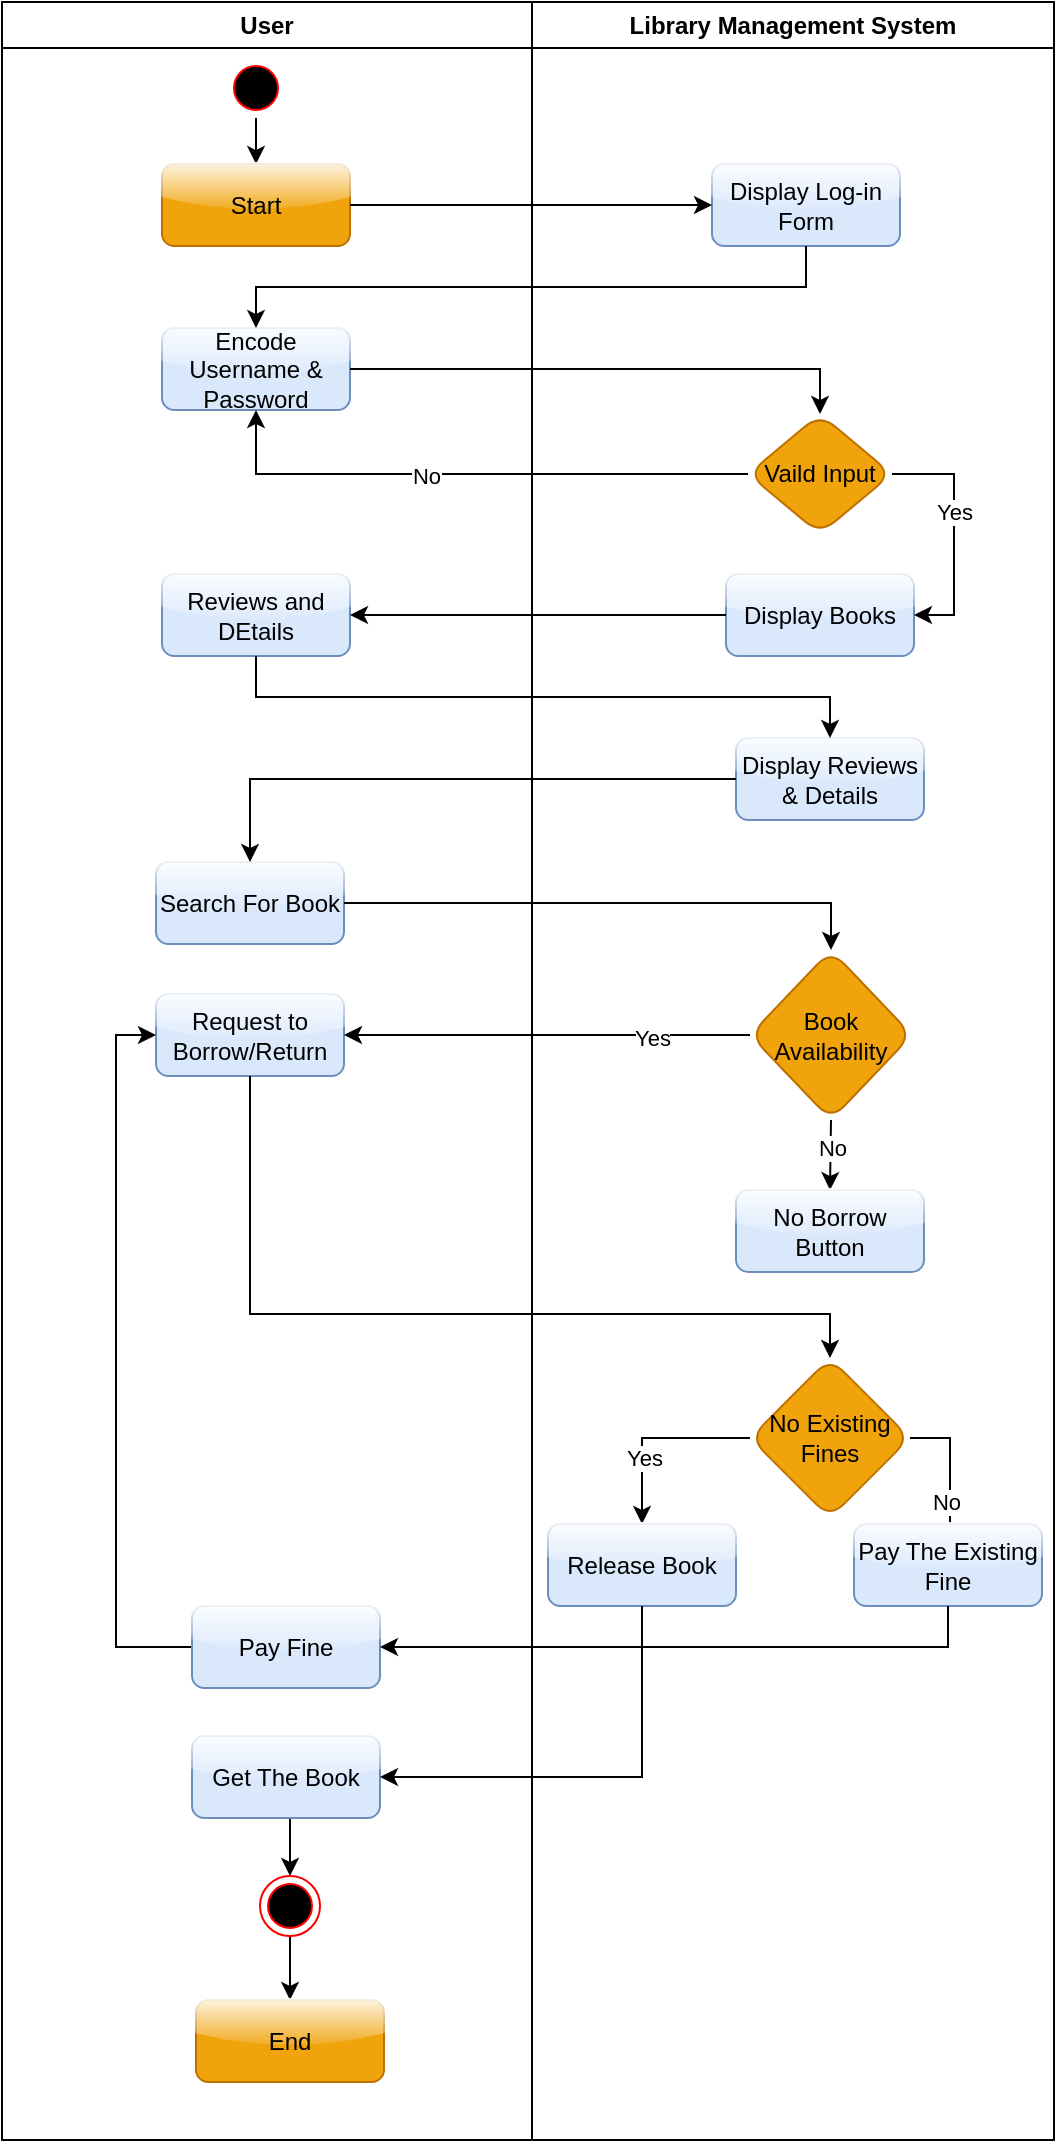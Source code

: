 <mxfile version="28.0.4">
  <diagram name="Page-1" id="T_Ku24AGyEB9q2LyqGQ3">
    <mxGraphModel dx="1804" dy="928" grid="0" gridSize="10" guides="1" tooltips="1" connect="1" arrows="1" fold="1" page="0" pageScale="1" pageWidth="850" pageHeight="1100" math="0" shadow="0">
      <root>
        <mxCell id="0" />
        <mxCell id="1" parent="0" />
        <mxCell id="9tEmMEUHtIB7HXmkmSqt-2" value="User" style="swimlane;whiteSpace=wrap;html=1;" parent="1" vertex="1">
          <mxGeometry x="3" y="28" width="265" height="1069" as="geometry" />
        </mxCell>
        <mxCell id="9tEmMEUHtIB7HXmkmSqt-44" style="edgeStyle=orthogonalEdgeStyle;rounded=0;orthogonalLoop=1;jettySize=auto;html=1;exitX=0.5;exitY=1;exitDx=0;exitDy=0;entryX=0.5;entryY=0;entryDx=0;entryDy=0;" parent="9tEmMEUHtIB7HXmkmSqt-2" source="9tEmMEUHtIB7HXmkmSqt-4" target="9tEmMEUHtIB7HXmkmSqt-6" edge="1">
          <mxGeometry relative="1" as="geometry" />
        </mxCell>
        <mxCell id="9tEmMEUHtIB7HXmkmSqt-4" value="" style="ellipse;html=1;shape=startState;fillColor=#000000;strokeColor=#ff0000;" parent="9tEmMEUHtIB7HXmkmSqt-2" vertex="1">
          <mxGeometry x="112" y="28" width="30" height="30" as="geometry" />
        </mxCell>
        <mxCell id="9tEmMEUHtIB7HXmkmSqt-6" value="Start" style="rounded=1;whiteSpace=wrap;html=1;glass=1;fillColor=#f0a30a;strokeColor=#BD7000;fontColor=#000000;" parent="9tEmMEUHtIB7HXmkmSqt-2" vertex="1">
          <mxGeometry x="80" y="81" width="94" height="41" as="geometry" />
        </mxCell>
        <mxCell id="9tEmMEUHtIB7HXmkmSqt-11" value="Search For Book" style="rounded=1;whiteSpace=wrap;html=1;fillColor=#dae8fc;strokeColor=#6c8ebf;glass=1;" parent="9tEmMEUHtIB7HXmkmSqt-2" vertex="1">
          <mxGeometry x="77" y="430" width="94" height="41" as="geometry" />
        </mxCell>
        <mxCell id="9tEmMEUHtIB7HXmkmSqt-10" value="Encode Username &amp;amp; Password" style="rounded=1;whiteSpace=wrap;html=1;glass=1;fillColor=#dae8fc;strokeColor=#6c8ebf;" parent="9tEmMEUHtIB7HXmkmSqt-2" vertex="1">
          <mxGeometry x="80" y="163" width="94" height="41" as="geometry" />
        </mxCell>
        <mxCell id="9tEmMEUHtIB7HXmkmSqt-9" value="Request to Borrow/Return" style="rounded=1;whiteSpace=wrap;html=1;fillColor=#dae8fc;strokeColor=#6c8ebf;glass=1;" parent="9tEmMEUHtIB7HXmkmSqt-2" vertex="1">
          <mxGeometry x="77" y="496" width="94" height="41" as="geometry" />
        </mxCell>
        <mxCell id="9tEmMEUHtIB7HXmkmSqt-32" value="Reviews and DEtails" style="rounded=1;whiteSpace=wrap;html=1;glass=1;fillColor=#dae8fc;strokeColor=#6c8ebf;" parent="9tEmMEUHtIB7HXmkmSqt-2" vertex="1">
          <mxGeometry x="80" y="286" width="94" height="41" as="geometry" />
        </mxCell>
        <mxCell id="9tEmMEUHtIB7HXmkmSqt-14" style="edgeStyle=orthogonalEdgeStyle;rounded=0;orthogonalLoop=1;jettySize=auto;html=1;entryX=0.5;entryY=1;entryDx=0;entryDy=0;" parent="9tEmMEUHtIB7HXmkmSqt-2" source="9tEmMEUHtIB7HXmkmSqt-12" target="9tEmMEUHtIB7HXmkmSqt-10" edge="1">
          <mxGeometry relative="1" as="geometry" />
        </mxCell>
        <mxCell id="9tEmMEUHtIB7HXmkmSqt-15" value="No" style="edgeLabel;html=1;align=center;verticalAlign=middle;resizable=0;points=[];" parent="9tEmMEUHtIB7HXmkmSqt-14" vertex="1" connectable="0">
          <mxGeometry x="0.157" y="1" relative="1" as="geometry">
            <mxPoint as="offset" />
          </mxGeometry>
        </mxCell>
        <mxCell id="9tEmMEUHtIB7HXmkmSqt-55" style="edgeStyle=orthogonalEdgeStyle;rounded=0;orthogonalLoop=1;jettySize=auto;html=1;exitX=0;exitY=0.5;exitDx=0;exitDy=0;entryX=0;entryY=0.5;entryDx=0;entryDy=0;" parent="9tEmMEUHtIB7HXmkmSqt-2" source="9tEmMEUHtIB7HXmkmSqt-48" target="9tEmMEUHtIB7HXmkmSqt-9" edge="1">
          <mxGeometry relative="1" as="geometry" />
        </mxCell>
        <mxCell id="9tEmMEUHtIB7HXmkmSqt-48" value="Pay Fine" style="rounded=1;whiteSpace=wrap;html=1;fillColor=#dae8fc;strokeColor=#6c8ebf;glass=1;" parent="9tEmMEUHtIB7HXmkmSqt-2" vertex="1">
          <mxGeometry x="95" y="802" width="94" height="41" as="geometry" />
        </mxCell>
        <mxCell id="9tEmMEUHtIB7HXmkmSqt-57" style="edgeStyle=orthogonalEdgeStyle;rounded=0;orthogonalLoop=1;jettySize=auto;html=1;exitX=0.5;exitY=1;exitDx=0;exitDy=0;entryX=0.5;entryY=0;entryDx=0;entryDy=0;" parent="9tEmMEUHtIB7HXmkmSqt-2" source="9tEmMEUHtIB7HXmkmSqt-51" target="9tEmMEUHtIB7HXmkmSqt-54" edge="1">
          <mxGeometry relative="1" as="geometry" />
        </mxCell>
        <mxCell id="9tEmMEUHtIB7HXmkmSqt-51" value="Get The Book" style="rounded=1;whiteSpace=wrap;html=1;fillColor=#dae8fc;strokeColor=#6c8ebf;glass=1;" parent="9tEmMEUHtIB7HXmkmSqt-2" vertex="1">
          <mxGeometry x="95" y="867" width="94" height="41" as="geometry" />
        </mxCell>
        <mxCell id="9tEmMEUHtIB7HXmkmSqt-58" style="edgeStyle=orthogonalEdgeStyle;rounded=0;orthogonalLoop=1;jettySize=auto;html=1;exitX=0.5;exitY=1;exitDx=0;exitDy=0;entryX=0.5;entryY=0;entryDx=0;entryDy=0;" parent="9tEmMEUHtIB7HXmkmSqt-2" source="9tEmMEUHtIB7HXmkmSqt-54" target="9tEmMEUHtIB7HXmkmSqt-56" edge="1">
          <mxGeometry relative="1" as="geometry" />
        </mxCell>
        <mxCell id="9tEmMEUHtIB7HXmkmSqt-54" value="" style="ellipse;html=1;shape=endState;fillColor=#000000;strokeColor=#ff0000;" parent="9tEmMEUHtIB7HXmkmSqt-2" vertex="1">
          <mxGeometry x="129" y="937" width="30" height="30" as="geometry" />
        </mxCell>
        <mxCell id="9tEmMEUHtIB7HXmkmSqt-56" value="End" style="rounded=1;whiteSpace=wrap;html=1;glass=1;strokeColor=#BD7000;align=center;verticalAlign=middle;fontFamily=Helvetica;fontSize=12;fontColor=#000000;fillColor=#f0a30a;" parent="9tEmMEUHtIB7HXmkmSqt-2" vertex="1">
          <mxGeometry x="97" y="999" width="94" height="41" as="geometry" />
        </mxCell>
        <mxCell id="9tEmMEUHtIB7HXmkmSqt-3" value="Library Management System" style="swimlane;whiteSpace=wrap;html=1;" parent="1" vertex="1">
          <mxGeometry x="268" y="28" width="261" height="1069" as="geometry" />
        </mxCell>
        <mxCell id="9tEmMEUHtIB7HXmkmSqt-7" value="Display Log-in Form" style="rounded=1;whiteSpace=wrap;html=1;fillColor=#dae8fc;strokeColor=#6C8EBF;glass=1;" parent="9tEmMEUHtIB7HXmkmSqt-3" vertex="1">
          <mxGeometry x="90" y="81" width="94" height="41" as="geometry" />
        </mxCell>
        <mxCell id="9tEmMEUHtIB7HXmkmSqt-8" value="Display Books" style="rounded=1;whiteSpace=wrap;html=1;glass=1;fillColor=#dae8fc;strokeColor=#6c8ebf;" parent="9tEmMEUHtIB7HXmkmSqt-3" vertex="1">
          <mxGeometry x="97" y="286" width="94" height="41" as="geometry" />
        </mxCell>
        <mxCell id="9tEmMEUHtIB7HXmkmSqt-16" style="edgeStyle=orthogonalEdgeStyle;rounded=0;orthogonalLoop=1;jettySize=auto;html=1;exitX=1;exitY=0.5;exitDx=0;exitDy=0;entryX=1;entryY=0.5;entryDx=0;entryDy=0;" parent="9tEmMEUHtIB7HXmkmSqt-3" source="9tEmMEUHtIB7HXmkmSqt-12" target="9tEmMEUHtIB7HXmkmSqt-8" edge="1">
          <mxGeometry relative="1" as="geometry" />
        </mxCell>
        <mxCell id="9tEmMEUHtIB7HXmkmSqt-17" value="Yes" style="edgeLabel;html=1;align=center;verticalAlign=middle;resizable=0;points=[];" parent="9tEmMEUHtIB7HXmkmSqt-16" vertex="1" connectable="0">
          <mxGeometry x="-0.177" relative="1" as="geometry">
            <mxPoint as="offset" />
          </mxGeometry>
        </mxCell>
        <mxCell id="9tEmMEUHtIB7HXmkmSqt-12" value="Vaild Input" style="rhombus;whiteSpace=wrap;html=1;fillColor=#f0a30a;fontColor=#000000;strokeColor=#BD7000;rounded=1;glass=1;align=center;verticalAlign=middle;fontFamily=Helvetica;fontSize=12;" parent="9tEmMEUHtIB7HXmkmSqt-3" vertex="1">
          <mxGeometry x="108" y="206" width="72" height="60" as="geometry" />
        </mxCell>
        <mxCell id="9tEmMEUHtIB7HXmkmSqt-27" style="edgeStyle=orthogonalEdgeStyle;rounded=0;orthogonalLoop=1;jettySize=auto;html=1;exitX=0.5;exitY=1;exitDx=0;exitDy=0;entryX=0.5;entryY=0;entryDx=0;entryDy=0;" parent="9tEmMEUHtIB7HXmkmSqt-3" source="9tEmMEUHtIB7HXmkmSqt-20" target="9tEmMEUHtIB7HXmkmSqt-26" edge="1">
          <mxGeometry relative="1" as="geometry" />
        </mxCell>
        <mxCell id="9tEmMEUHtIB7HXmkmSqt-28" value="No" style="edgeLabel;html=1;align=center;verticalAlign=middle;resizable=0;points=[];" parent="9tEmMEUHtIB7HXmkmSqt-27" vertex="1" connectable="0">
          <mxGeometry x="-0.194" y="1" relative="1" as="geometry">
            <mxPoint as="offset" />
          </mxGeometry>
        </mxCell>
        <mxCell id="9tEmMEUHtIB7HXmkmSqt-20" value="Book Availability" style="rhombus;whiteSpace=wrap;html=1;fillColor=#f0a30a;fontColor=#000000;strokeColor=#BD7000;rounded=1;glass=1;align=center;verticalAlign=middle;fontFamily=Helvetica;fontSize=12;" parent="9tEmMEUHtIB7HXmkmSqt-3" vertex="1">
          <mxGeometry x="109" y="474" width="81" height="85" as="geometry" />
        </mxCell>
        <mxCell id="9tEmMEUHtIB7HXmkmSqt-26" value="No Borrow Button" style="rounded=1;whiteSpace=wrap;html=1;glass=1;fillColor=#dae8fc;strokeColor=#6c8ebf;" parent="9tEmMEUHtIB7HXmkmSqt-3" vertex="1">
          <mxGeometry x="102" y="594" width="94" height="41" as="geometry" />
        </mxCell>
        <mxCell id="9tEmMEUHtIB7HXmkmSqt-40" style="edgeStyle=orthogonalEdgeStyle;rounded=0;orthogonalLoop=1;jettySize=auto;html=1;exitX=0;exitY=0.5;exitDx=0;exitDy=0;entryX=0.5;entryY=0;entryDx=0;entryDy=0;" parent="9tEmMEUHtIB7HXmkmSqt-3" source="9tEmMEUHtIB7HXmkmSqt-24" target="9tEmMEUHtIB7HXmkmSqt-31" edge="1">
          <mxGeometry relative="1" as="geometry" />
        </mxCell>
        <mxCell id="9tEmMEUHtIB7HXmkmSqt-42" value="Yes" style="edgeLabel;html=1;align=center;verticalAlign=middle;resizable=0;points=[];" parent="9tEmMEUHtIB7HXmkmSqt-40" vertex="1" connectable="0">
          <mxGeometry x="0.316" y="1" relative="1" as="geometry">
            <mxPoint as="offset" />
          </mxGeometry>
        </mxCell>
        <mxCell id="9tEmMEUHtIB7HXmkmSqt-41" style="edgeStyle=orthogonalEdgeStyle;rounded=0;orthogonalLoop=1;jettySize=auto;html=1;exitX=1;exitY=0.5;exitDx=0;exitDy=0;entryX=0.5;entryY=0;entryDx=0;entryDy=0;" parent="9tEmMEUHtIB7HXmkmSqt-3" source="9tEmMEUHtIB7HXmkmSqt-24" target="9tEmMEUHtIB7HXmkmSqt-30" edge="1">
          <mxGeometry relative="1" as="geometry" />
        </mxCell>
        <mxCell id="9tEmMEUHtIB7HXmkmSqt-43" value="No" style="edgeLabel;html=1;align=center;verticalAlign=middle;resizable=0;points=[];" parent="9tEmMEUHtIB7HXmkmSqt-41" vertex="1" connectable="0">
          <mxGeometry x="0.056" y="-2" relative="1" as="geometry">
            <mxPoint as="offset" />
          </mxGeometry>
        </mxCell>
        <mxCell id="9tEmMEUHtIB7HXmkmSqt-24" value="No Existing Fines" style="rhombus;whiteSpace=wrap;html=1;fillColor=#f0a30a;strokeColor=#BD7000;rounded=1;glass=1;align=center;verticalAlign=middle;fontFamily=Helvetica;fontSize=12;fontColor=#000000;" parent="9tEmMEUHtIB7HXmkmSqt-3" vertex="1">
          <mxGeometry x="109" y="678" width="80" height="80" as="geometry" />
        </mxCell>
        <mxCell id="9tEmMEUHtIB7HXmkmSqt-31" value="Release Book" style="rounded=1;whiteSpace=wrap;html=1;fillColor=#dae8fc;strokeColor=#6c8ebf;glass=1;" parent="9tEmMEUHtIB7HXmkmSqt-3" vertex="1">
          <mxGeometry x="8" y="761" width="94" height="41" as="geometry" />
        </mxCell>
        <mxCell id="9tEmMEUHtIB7HXmkmSqt-30" value="Pay The Existing Fine" style="rounded=1;whiteSpace=wrap;html=1;fillColor=#dae8fc;strokeColor=#6c8ebf;glass=1;" parent="9tEmMEUHtIB7HXmkmSqt-3" vertex="1">
          <mxGeometry x="161" y="761" width="94" height="41" as="geometry" />
        </mxCell>
        <mxCell id="9tEmMEUHtIB7HXmkmSqt-36" value="Display Reviews &amp;amp; Details" style="rounded=1;whiteSpace=wrap;html=1;fillColor=#dae8fc;strokeColor=#6c8ebf;glass=1;" parent="9tEmMEUHtIB7HXmkmSqt-3" vertex="1">
          <mxGeometry x="102" y="368" width="94" height="41" as="geometry" />
        </mxCell>
        <mxCell id="9tEmMEUHtIB7HXmkmSqt-13" style="edgeStyle=orthogonalEdgeStyle;rounded=0;orthogonalLoop=1;jettySize=auto;html=1;exitX=1;exitY=0.5;exitDx=0;exitDy=0;entryX=0.5;entryY=0;entryDx=0;entryDy=0;" parent="1" source="9tEmMEUHtIB7HXmkmSqt-10" target="9tEmMEUHtIB7HXmkmSqt-12" edge="1">
          <mxGeometry relative="1" as="geometry" />
        </mxCell>
        <mxCell id="9tEmMEUHtIB7HXmkmSqt-21" style="edgeStyle=orthogonalEdgeStyle;rounded=0;orthogonalLoop=1;jettySize=auto;html=1;exitX=1;exitY=0.5;exitDx=0;exitDy=0;entryX=0.5;entryY=0;entryDx=0;entryDy=0;" parent="1" source="9tEmMEUHtIB7HXmkmSqt-11" target="9tEmMEUHtIB7HXmkmSqt-20" edge="1">
          <mxGeometry relative="1" as="geometry" />
        </mxCell>
        <mxCell id="9tEmMEUHtIB7HXmkmSqt-22" style="edgeStyle=orthogonalEdgeStyle;rounded=0;orthogonalLoop=1;jettySize=auto;html=1;exitX=0;exitY=0.5;exitDx=0;exitDy=0;" parent="1" source="9tEmMEUHtIB7HXmkmSqt-20" target="9tEmMEUHtIB7HXmkmSqt-9" edge="1">
          <mxGeometry relative="1" as="geometry" />
        </mxCell>
        <mxCell id="9tEmMEUHtIB7HXmkmSqt-23" value="Yes" style="edgeLabel;html=1;align=center;verticalAlign=middle;resizable=0;points=[];" parent="9tEmMEUHtIB7HXmkmSqt-22" vertex="1" connectable="0">
          <mxGeometry x="-0.516" y="1" relative="1" as="geometry">
            <mxPoint as="offset" />
          </mxGeometry>
        </mxCell>
        <mxCell id="9tEmMEUHtIB7HXmkmSqt-33" style="edgeStyle=orthogonalEdgeStyle;rounded=0;orthogonalLoop=1;jettySize=auto;html=1;entryX=1;entryY=0.5;entryDx=0;entryDy=0;" parent="1" source="9tEmMEUHtIB7HXmkmSqt-8" target="9tEmMEUHtIB7HXmkmSqt-32" edge="1">
          <mxGeometry relative="1" as="geometry" />
        </mxCell>
        <mxCell id="9tEmMEUHtIB7HXmkmSqt-37" style="edgeStyle=orthogonalEdgeStyle;rounded=0;orthogonalLoop=1;jettySize=auto;html=1;exitX=0.5;exitY=1;exitDx=0;exitDy=0;entryX=0.5;entryY=0;entryDx=0;entryDy=0;" parent="1" source="9tEmMEUHtIB7HXmkmSqt-32" target="9tEmMEUHtIB7HXmkmSqt-36" edge="1">
          <mxGeometry relative="1" as="geometry" />
        </mxCell>
        <mxCell id="9tEmMEUHtIB7HXmkmSqt-38" style="edgeStyle=orthogonalEdgeStyle;rounded=0;orthogonalLoop=1;jettySize=auto;html=1;entryX=0.5;entryY=0;entryDx=0;entryDy=0;" parent="1" source="9tEmMEUHtIB7HXmkmSqt-36" target="9tEmMEUHtIB7HXmkmSqt-11" edge="1">
          <mxGeometry relative="1" as="geometry" />
        </mxCell>
        <mxCell id="9tEmMEUHtIB7HXmkmSqt-45" style="edgeStyle=orthogonalEdgeStyle;rounded=0;orthogonalLoop=1;jettySize=auto;html=1;exitX=1;exitY=0.5;exitDx=0;exitDy=0;entryX=0;entryY=0.5;entryDx=0;entryDy=0;" parent="1" source="9tEmMEUHtIB7HXmkmSqt-6" target="9tEmMEUHtIB7HXmkmSqt-7" edge="1">
          <mxGeometry relative="1" as="geometry" />
        </mxCell>
        <mxCell id="9tEmMEUHtIB7HXmkmSqt-46" style="edgeStyle=orthogonalEdgeStyle;rounded=0;orthogonalLoop=1;jettySize=auto;html=1;exitX=0.5;exitY=1;exitDx=0;exitDy=0;entryX=0.5;entryY=0;entryDx=0;entryDy=0;" parent="1" source="9tEmMEUHtIB7HXmkmSqt-7" target="9tEmMEUHtIB7HXmkmSqt-10" edge="1">
          <mxGeometry relative="1" as="geometry" />
        </mxCell>
        <mxCell id="9tEmMEUHtIB7HXmkmSqt-47" style="edgeStyle=orthogonalEdgeStyle;rounded=0;orthogonalLoop=1;jettySize=auto;html=1;exitX=0.5;exitY=1;exitDx=0;exitDy=0;entryX=0.5;entryY=0;entryDx=0;entryDy=0;" parent="1" source="9tEmMEUHtIB7HXmkmSqt-9" target="9tEmMEUHtIB7HXmkmSqt-24" edge="1">
          <mxGeometry relative="1" as="geometry">
            <Array as="points">
              <mxPoint x="127" y="684" />
              <mxPoint x="417" y="684" />
            </Array>
          </mxGeometry>
        </mxCell>
        <mxCell id="9tEmMEUHtIB7HXmkmSqt-50" style="edgeStyle=orthogonalEdgeStyle;rounded=0;orthogonalLoop=1;jettySize=auto;html=1;exitX=0.5;exitY=1;exitDx=0;exitDy=0;entryX=1;entryY=0.5;entryDx=0;entryDy=0;" parent="1" source="9tEmMEUHtIB7HXmkmSqt-30" target="9tEmMEUHtIB7HXmkmSqt-48" edge="1">
          <mxGeometry relative="1" as="geometry" />
        </mxCell>
        <mxCell id="9tEmMEUHtIB7HXmkmSqt-53" style="edgeStyle=orthogonalEdgeStyle;rounded=0;orthogonalLoop=1;jettySize=auto;html=1;exitX=0.5;exitY=1;exitDx=0;exitDy=0;entryX=1;entryY=0.5;entryDx=0;entryDy=0;" parent="1" source="9tEmMEUHtIB7HXmkmSqt-31" target="9tEmMEUHtIB7HXmkmSqt-51" edge="1">
          <mxGeometry relative="1" as="geometry" />
        </mxCell>
      </root>
    </mxGraphModel>
  </diagram>
</mxfile>
